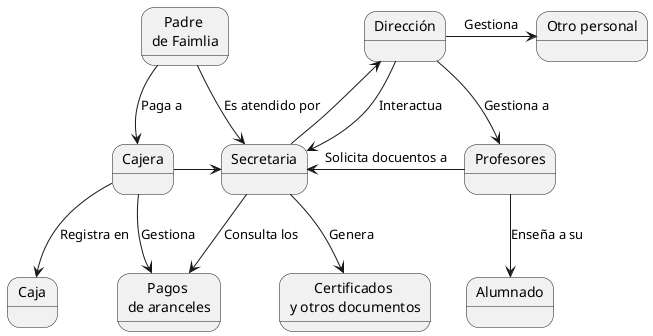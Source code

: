 @startuml
skinparam BackgroundColor transparent

state "Padre \nde Faimlia" as cliente
state Secretaria
state Dirección
state Profesores
state Alumnado
state "Otro personal" as otros
state "Certificados \ny otros documentos" as documentos

state Cajera
state Caja
state "Pagos \nde aranceles" as aranceles

cliente --> Cajera : Paga a
cliente --> Secretaria : Es atendido por

Cajera -> Secretaria
Cajera --> aranceles : Gestiona
Cajera --> Caja : Registra en

Secretaria -> aranceles : Consulta los
Secretaria --> documentos : Genera
Secretaria -up-> Dirección

Profesores -le-> Secretaria : Solicita docuentos a
Profesores --> Alumnado : Enseña a su

Dirección --> Secretaria : Interactua
Dirección --> Profesores : Gestiona a
Dirección -> otros : Gestiona

@enduml